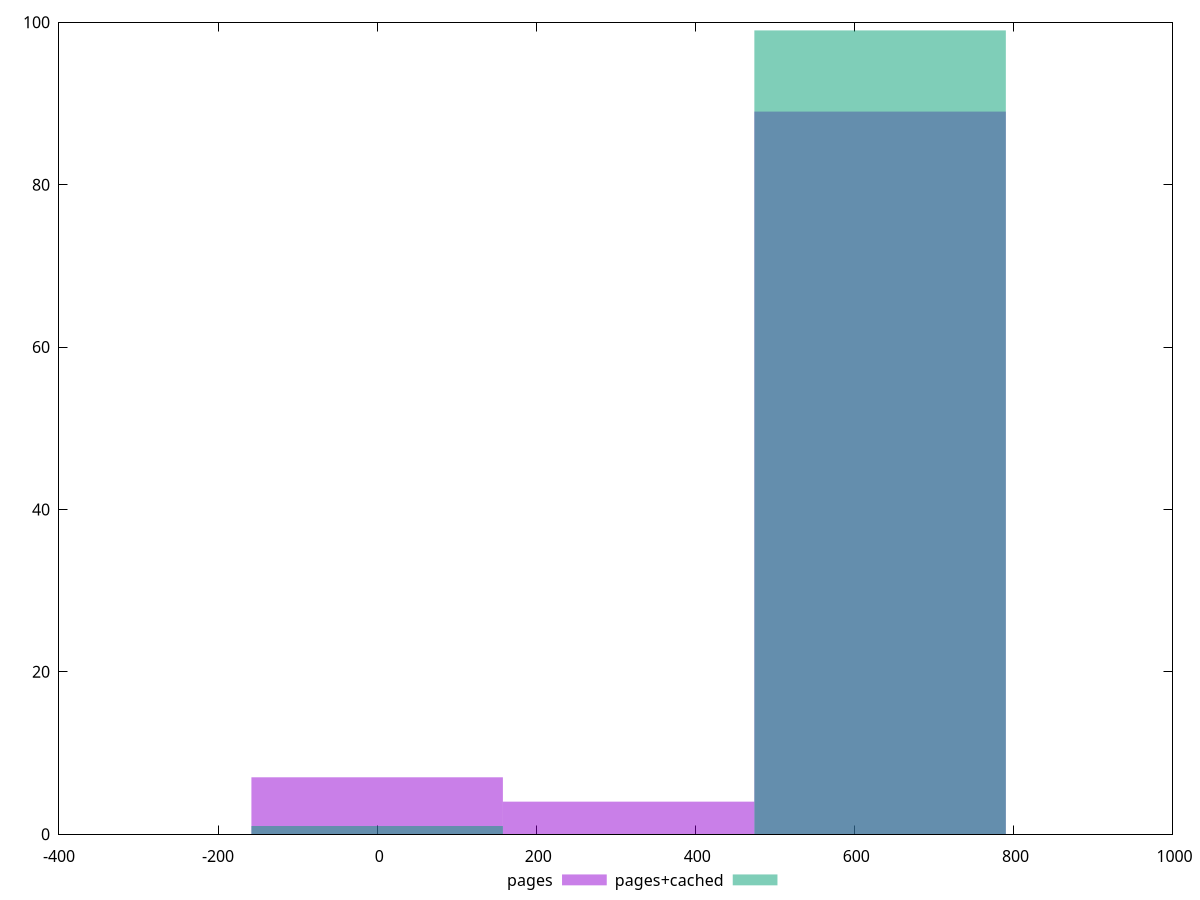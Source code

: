 reset
set terminal svg size 640, 500 enhanced background rgb 'white'
set output "reprap/uses-rel-preload/comparison/histogram/1_vs_2.svg"

$pages <<EOF
0 7
632.3642113919658 89
316.1821056959829 4
EOF

$pagesCached <<EOF
0 1
632.3642113919658 99
EOF

set key outside below
set boxwidth 316.1821056959829
set yrange [0:100]
set style fill transparent solid 0.5 noborder

plot \
  $pages title "pages" with boxes, \
  $pagesCached title "pages+cached" with boxes, \


reset